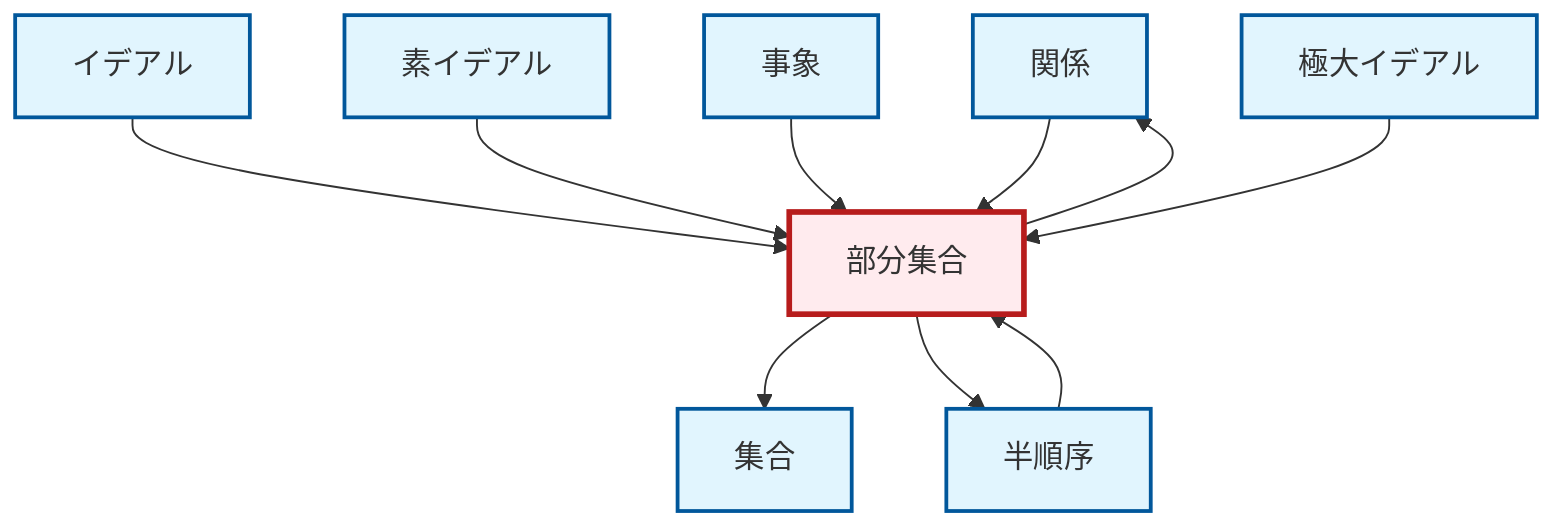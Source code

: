 graph TD
    classDef definition fill:#e1f5fe,stroke:#01579b,stroke-width:2px
    classDef theorem fill:#f3e5f5,stroke:#4a148c,stroke-width:2px
    classDef axiom fill:#fff3e0,stroke:#e65100,stroke-width:2px
    classDef example fill:#e8f5e9,stroke:#1b5e20,stroke-width:2px
    classDef current fill:#ffebee,stroke:#b71c1c,stroke-width:3px
    def-relation["関係"]:::definition
    def-partial-order["半順序"]:::definition
    def-maximal-ideal["極大イデアル"]:::definition
    def-ideal["イデアル"]:::definition
    def-prime-ideal["素イデアル"]:::definition
    def-set["集合"]:::definition
    def-event["事象"]:::definition
    def-subset["部分集合"]:::definition
    def-partial-order --> def-subset
    def-subset --> def-set
    def-subset --> def-relation
    def-ideal --> def-subset
    def-subset --> def-partial-order
    def-prime-ideal --> def-subset
    def-event --> def-subset
    def-relation --> def-subset
    def-maximal-ideal --> def-subset
    class def-subset current
